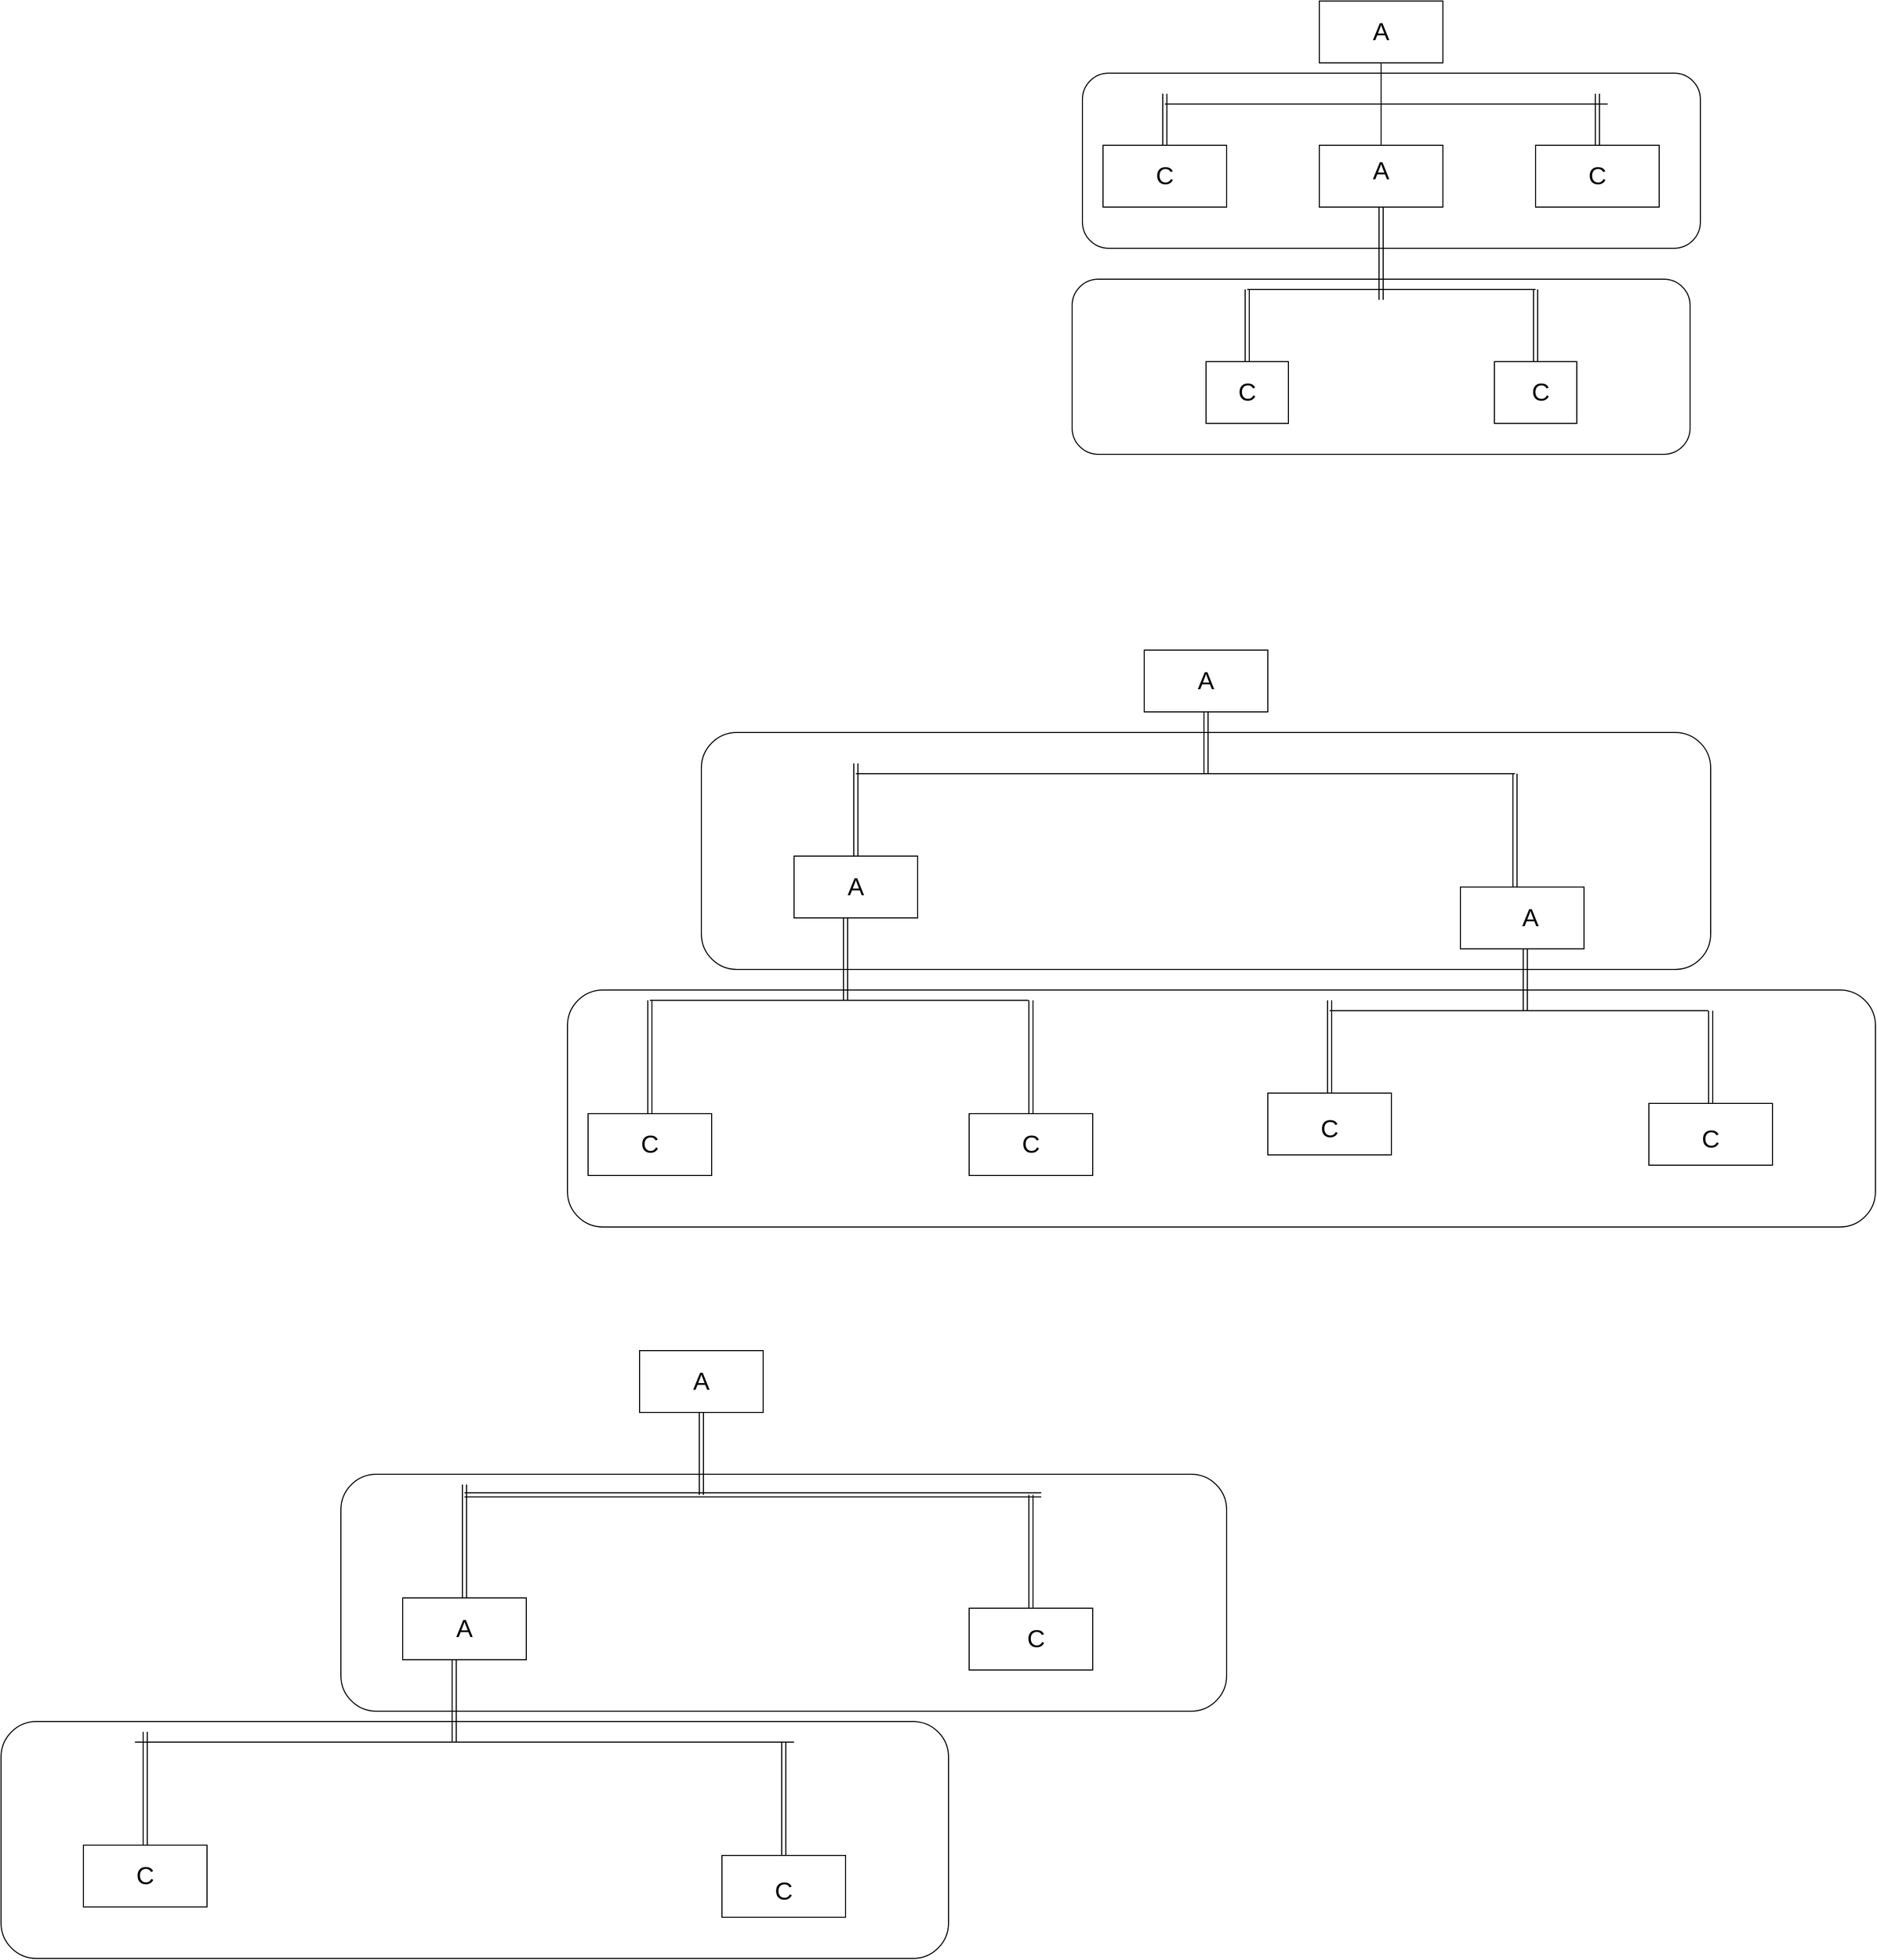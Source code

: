 <mxfile version="27.0.3">
  <diagram name="Página-1" id="PzgKcJgdS4BRo5zgQNFd">
    <mxGraphModel dx="4252" dy="854" grid="1" gridSize="10" guides="1" tooltips="1" connect="1" arrows="1" fold="1" page="1" pageScale="1" pageWidth="827" pageHeight="1169" math="0" shadow="0">
      <root>
        <mxCell id="0" />
        <mxCell id="1" parent="0" />
        <mxCell id="1mkXny4aGShVq_r8HLl9-55" value="" style="rounded=1;whiteSpace=wrap;html=1;fillColor=light-dark(#FFFFFF,#000000);strokeColor=light-dark(#000000,#FF2248);" vertex="1" parent="1">
          <mxGeometry x="-1950" y="1680" width="920" height="230" as="geometry" />
        </mxCell>
        <mxCell id="1mkXny4aGShVq_r8HLl9-54" value="" style="rounded=1;whiteSpace=wrap;html=1;fillColor=light-dark(#FFFFFF,#000000);strokeColor=light-dark(#000000,#FF2248);" vertex="1" parent="1">
          <mxGeometry x="-1620" y="1440" width="860" height="230" as="geometry" />
        </mxCell>
        <mxCell id="1mkXny4aGShVq_r8HLl9-39" value="" style="rounded=1;whiteSpace=wrap;html=1;fillColor=light-dark(#FFFFFF,#000000);strokeColor=light-dark(#000000,#FF2248);" vertex="1" parent="1">
          <mxGeometry x="-1400" y="970" width="1270" height="230" as="geometry" />
        </mxCell>
        <mxCell id="1mkXny4aGShVq_r8HLl9-38" value="" style="rounded=1;whiteSpace=wrap;html=1;fillColor=light-dark(#FFFFFF,#000000);strokeColor=light-dark(#000000,#FF2248);" vertex="1" parent="1">
          <mxGeometry x="-1270" y="720" width="980" height="230" as="geometry" />
        </mxCell>
        <mxCell id="1mkXny4aGShVq_r8HLl9-25" value="" style="rounded=1;whiteSpace=wrap;html=1;fillColor=light-dark(#FFFFFF,#000000);strokeColor=light-dark(#000000,#FF2248);" vertex="1" parent="1">
          <mxGeometry x="-910" y="280" width="600" height="170" as="geometry" />
        </mxCell>
        <mxCell id="1mkXny4aGShVq_r8HLl9-15" value="" style="rounded=1;whiteSpace=wrap;html=1;fillColor=light-dark(#FFFFFF,#000000);strokeColor=light-dark(#000000,#FF2248);" vertex="1" parent="1">
          <mxGeometry x="-900" y="80" width="600" height="170" as="geometry" />
        </mxCell>
        <mxCell id="1mkXny4aGShVq_r8HLl9-2" style="edgeStyle=orthogonalEdgeStyle;rounded=0;orthogonalLoop=1;jettySize=auto;html=1;" edge="1" parent="1" source="1mkXny4aGShVq_r8HLl9-1">
          <mxGeometry relative="1" as="geometry">
            <mxPoint x="-610" y="170" as="targetPoint" />
          </mxGeometry>
        </mxCell>
        <mxCell id="1mkXny4aGShVq_r8HLl9-1" value="" style="rounded=0;whiteSpace=wrap;html=1;" vertex="1" parent="1">
          <mxGeometry x="-670" y="10" width="120" height="60" as="geometry" />
        </mxCell>
        <mxCell id="1mkXny4aGShVq_r8HLl9-3" value="" style="endArrow=none;html=1;rounded=0;" edge="1" parent="1">
          <mxGeometry width="50" height="50" relative="1" as="geometry">
            <mxPoint x="-820" y="110" as="sourcePoint" />
            <mxPoint x="-390" y="110" as="targetPoint" />
            <Array as="points" />
          </mxGeometry>
        </mxCell>
        <mxCell id="1mkXny4aGShVq_r8HLl9-9" style="edgeStyle=orthogonalEdgeStyle;rounded=0;orthogonalLoop=1;jettySize=auto;html=1;shape=link;" edge="1" parent="1" source="1mkXny4aGShVq_r8HLl9-4">
          <mxGeometry relative="1" as="geometry">
            <mxPoint x="-610" y="300" as="targetPoint" />
          </mxGeometry>
        </mxCell>
        <mxCell id="1mkXny4aGShVq_r8HLl9-4" value="" style="rounded=0;whiteSpace=wrap;html=1;" vertex="1" parent="1">
          <mxGeometry x="-670" y="150" width="120" height="60" as="geometry" />
        </mxCell>
        <mxCell id="1mkXny4aGShVq_r8HLl9-7" style="edgeStyle=orthogonalEdgeStyle;rounded=0;orthogonalLoop=1;jettySize=auto;html=1;shape=link;" edge="1" parent="1" source="1mkXny4aGShVq_r8HLl9-5">
          <mxGeometry relative="1" as="geometry">
            <mxPoint x="-820" y="100" as="targetPoint" />
          </mxGeometry>
        </mxCell>
        <mxCell id="1mkXny4aGShVq_r8HLl9-5" value="" style="rounded=0;whiteSpace=wrap;html=1;" vertex="1" parent="1">
          <mxGeometry x="-880" y="150" width="120" height="60" as="geometry" />
        </mxCell>
        <mxCell id="1mkXny4aGShVq_r8HLl9-8" style="edgeStyle=orthogonalEdgeStyle;rounded=0;orthogonalLoop=1;jettySize=auto;html=1;shape=link;" edge="1" parent="1" source="1mkXny4aGShVq_r8HLl9-6">
          <mxGeometry relative="1" as="geometry">
            <mxPoint x="-400" y="100" as="targetPoint" />
          </mxGeometry>
        </mxCell>
        <mxCell id="1mkXny4aGShVq_r8HLl9-6" value="" style="rounded=0;whiteSpace=wrap;html=1;" vertex="1" parent="1">
          <mxGeometry x="-460" y="150" width="120" height="60" as="geometry" />
        </mxCell>
        <mxCell id="1mkXny4aGShVq_r8HLl9-10" value="" style="endArrow=none;html=1;rounded=0;" edge="1" parent="1">
          <mxGeometry width="50" height="50" relative="1" as="geometry">
            <mxPoint x="-740" y="290" as="sourcePoint" />
            <mxPoint x="-460" y="290" as="targetPoint" />
            <Array as="points" />
          </mxGeometry>
        </mxCell>
        <mxCell id="1mkXny4aGShVq_r8HLl9-13" style="edgeStyle=orthogonalEdgeStyle;rounded=0;orthogonalLoop=1;jettySize=auto;html=1;shape=link;" edge="1" parent="1" source="1mkXny4aGShVq_r8HLl9-11">
          <mxGeometry relative="1" as="geometry">
            <mxPoint x="-740" y="290" as="targetPoint" />
          </mxGeometry>
        </mxCell>
        <mxCell id="1mkXny4aGShVq_r8HLl9-11" value="" style="rounded=0;whiteSpace=wrap;html=1;" vertex="1" parent="1">
          <mxGeometry x="-780" y="360" width="80" height="60" as="geometry" />
        </mxCell>
        <mxCell id="1mkXny4aGShVq_r8HLl9-14" style="edgeStyle=orthogonalEdgeStyle;rounded=0;orthogonalLoop=1;jettySize=auto;html=1;shape=link;" edge="1" parent="1" source="1mkXny4aGShVq_r8HLl9-12">
          <mxGeometry relative="1" as="geometry">
            <mxPoint x="-460" y="290" as="targetPoint" />
          </mxGeometry>
        </mxCell>
        <mxCell id="1mkXny4aGShVq_r8HLl9-12" value="" style="rounded=0;whiteSpace=wrap;html=1;" vertex="1" parent="1">
          <mxGeometry x="-500" y="360" width="80" height="60" as="geometry" />
        </mxCell>
        <mxCell id="1mkXny4aGShVq_r8HLl9-19" style="edgeStyle=orthogonalEdgeStyle;rounded=0;orthogonalLoop=1;jettySize=auto;html=1;shape=link;" edge="1" parent="1" source="1mkXny4aGShVq_r8HLl9-18">
          <mxGeometry relative="1" as="geometry">
            <mxPoint x="-780" y="760" as="targetPoint" />
            <Array as="points">
              <mxPoint x="-780" y="760" />
            </Array>
          </mxGeometry>
        </mxCell>
        <mxCell id="1mkXny4aGShVq_r8HLl9-18" value="" style="rounded=0;whiteSpace=wrap;html=1;" vertex="1" parent="1">
          <mxGeometry x="-840" y="640" width="120" height="60" as="geometry" />
        </mxCell>
        <mxCell id="1mkXny4aGShVq_r8HLl9-20" value="" style="endArrow=none;html=1;rounded=0;" edge="1" parent="1">
          <mxGeometry width="50" height="50" relative="1" as="geometry">
            <mxPoint x="-1120" y="760" as="sourcePoint" />
            <mxPoint x="-480" y="760" as="targetPoint" />
          </mxGeometry>
        </mxCell>
        <mxCell id="1mkXny4aGShVq_r8HLl9-22" style="edgeStyle=orthogonalEdgeStyle;rounded=0;orthogonalLoop=1;jettySize=auto;html=1;shape=link;" edge="1" parent="1" source="1mkXny4aGShVq_r8HLl9-21">
          <mxGeometry relative="1" as="geometry">
            <mxPoint x="-1120" y="750" as="targetPoint" />
          </mxGeometry>
        </mxCell>
        <mxCell id="1mkXny4aGShVq_r8HLl9-21" value="" style="rounded=0;whiteSpace=wrap;html=1;" vertex="1" parent="1">
          <mxGeometry x="-1180" y="840" width="120" height="60" as="geometry" />
        </mxCell>
        <mxCell id="1mkXny4aGShVq_r8HLl9-23" style="edgeStyle=orthogonalEdgeStyle;rounded=0;orthogonalLoop=1;jettySize=auto;html=1;shape=link;" edge="1" parent="1" source="1mkXny4aGShVq_r8HLl9-24">
          <mxGeometry relative="1" as="geometry">
            <mxPoint x="-480" y="760" as="targetPoint" />
            <Array as="points">
              <mxPoint x="-480" y="760" />
            </Array>
          </mxGeometry>
        </mxCell>
        <mxCell id="1mkXny4aGShVq_r8HLl9-24" value="" style="rounded=0;whiteSpace=wrap;html=1;" vertex="1" parent="1">
          <mxGeometry x="-533" y="870" width="120" height="60" as="geometry" />
        </mxCell>
        <mxCell id="1mkXny4aGShVq_r8HLl9-26" style="edgeStyle=orthogonalEdgeStyle;rounded=0;orthogonalLoop=1;jettySize=auto;html=1;shape=link;" edge="1" parent="1">
          <mxGeometry relative="1" as="geometry">
            <mxPoint x="-1130" y="980" as="targetPoint" />
            <mxPoint x="-1130" y="900" as="sourcePoint" />
          </mxGeometry>
        </mxCell>
        <mxCell id="1mkXny4aGShVq_r8HLl9-27" value="" style="endArrow=none;html=1;rounded=0;" edge="1" parent="1">
          <mxGeometry width="50" height="50" relative="1" as="geometry">
            <mxPoint x="-1320" y="980" as="sourcePoint" />
            <mxPoint x="-952.5" y="980" as="targetPoint" />
          </mxGeometry>
        </mxCell>
        <mxCell id="1mkXny4aGShVq_r8HLl9-28" style="edgeStyle=orthogonalEdgeStyle;rounded=0;orthogonalLoop=1;jettySize=auto;html=1;shape=link;" edge="1" parent="1" source="1mkXny4aGShVq_r8HLl9-29">
          <mxGeometry relative="1" as="geometry">
            <mxPoint x="-1320" y="980" as="targetPoint" />
          </mxGeometry>
        </mxCell>
        <mxCell id="1mkXny4aGShVq_r8HLl9-29" value="" style="rounded=0;whiteSpace=wrap;html=1;" vertex="1" parent="1">
          <mxGeometry x="-1380" y="1090" width="120" height="60" as="geometry" />
        </mxCell>
        <mxCell id="1mkXny4aGShVq_r8HLl9-30" style="edgeStyle=orthogonalEdgeStyle;rounded=0;orthogonalLoop=1;jettySize=auto;html=1;shape=link;" edge="1" parent="1" source="1mkXny4aGShVq_r8HLl9-31">
          <mxGeometry relative="1" as="geometry">
            <mxPoint x="-950" y="980" as="targetPoint" />
          </mxGeometry>
        </mxCell>
        <mxCell id="1mkXny4aGShVq_r8HLl9-31" value="" style="rounded=0;whiteSpace=wrap;html=1;" vertex="1" parent="1">
          <mxGeometry x="-1010" y="1090" width="120" height="60" as="geometry" />
        </mxCell>
        <mxCell id="1mkXny4aGShVq_r8HLl9-32" style="edgeStyle=orthogonalEdgeStyle;rounded=0;orthogonalLoop=1;jettySize=auto;html=1;shape=link;" edge="1" parent="1">
          <mxGeometry relative="1" as="geometry">
            <mxPoint x="-470" y="990.0" as="targetPoint" />
            <mxPoint x="-470" y="930" as="sourcePoint" />
          </mxGeometry>
        </mxCell>
        <mxCell id="1mkXny4aGShVq_r8HLl9-33" value="" style="endArrow=none;html=1;rounded=0;" edge="1" parent="1">
          <mxGeometry width="50" height="50" relative="1" as="geometry">
            <mxPoint x="-660" y="990" as="sourcePoint" />
            <mxPoint x="-292.5" y="990" as="targetPoint" />
          </mxGeometry>
        </mxCell>
        <mxCell id="1mkXny4aGShVq_r8HLl9-34" style="edgeStyle=orthogonalEdgeStyle;rounded=0;orthogonalLoop=1;jettySize=auto;html=1;shape=link;" edge="1" parent="1" source="1mkXny4aGShVq_r8HLl9-35">
          <mxGeometry relative="1" as="geometry">
            <mxPoint x="-660" y="980" as="targetPoint" />
          </mxGeometry>
        </mxCell>
        <mxCell id="1mkXny4aGShVq_r8HLl9-35" value="" style="rounded=0;whiteSpace=wrap;html=1;" vertex="1" parent="1">
          <mxGeometry x="-720" y="1070" width="120" height="60" as="geometry" />
        </mxCell>
        <mxCell id="1mkXny4aGShVq_r8HLl9-36" style="edgeStyle=orthogonalEdgeStyle;rounded=0;orthogonalLoop=1;jettySize=auto;html=1;shape=link;" edge="1" parent="1" source="1mkXny4aGShVq_r8HLl9-37">
          <mxGeometry relative="1" as="geometry">
            <mxPoint x="-290" y="990" as="targetPoint" />
          </mxGeometry>
        </mxCell>
        <mxCell id="1mkXny4aGShVq_r8HLl9-37" value="" style="rounded=0;whiteSpace=wrap;html=1;" vertex="1" parent="1">
          <mxGeometry x="-350" y="1080" width="120" height="60" as="geometry" />
        </mxCell>
        <mxCell id="1mkXny4aGShVq_r8HLl9-41" style="edgeStyle=orthogonalEdgeStyle;rounded=0;orthogonalLoop=1;jettySize=auto;html=1;shape=link;" edge="1" parent="1" source="1mkXny4aGShVq_r8HLl9-40">
          <mxGeometry relative="1" as="geometry">
            <mxPoint x="-1270" y="1460" as="targetPoint" />
          </mxGeometry>
        </mxCell>
        <mxCell id="1mkXny4aGShVq_r8HLl9-40" value="" style="rounded=0;whiteSpace=wrap;html=1;" vertex="1" parent="1">
          <mxGeometry x="-1330" y="1320" width="120" height="60" as="geometry" />
        </mxCell>
        <mxCell id="1mkXny4aGShVq_r8HLl9-42" value="" style="endArrow=none;html=1;rounded=0;shape=link;" edge="1" parent="1">
          <mxGeometry width="50" height="50" relative="1" as="geometry">
            <mxPoint x="-1500" y="1460" as="sourcePoint" />
            <mxPoint x="-940" y="1460" as="targetPoint" />
          </mxGeometry>
        </mxCell>
        <mxCell id="1mkXny4aGShVq_r8HLl9-44" style="edgeStyle=orthogonalEdgeStyle;rounded=0;orthogonalLoop=1;jettySize=auto;html=1;shape=link;" edge="1" parent="1" source="1mkXny4aGShVq_r8HLl9-43">
          <mxGeometry relative="1" as="geometry">
            <mxPoint x="-950" y="1460" as="targetPoint" />
          </mxGeometry>
        </mxCell>
        <mxCell id="1mkXny4aGShVq_r8HLl9-43" value="" style="rounded=0;whiteSpace=wrap;html=1;" vertex="1" parent="1">
          <mxGeometry x="-1010" y="1570" width="120" height="60" as="geometry" />
        </mxCell>
        <mxCell id="1mkXny4aGShVq_r8HLl9-53" style="edgeStyle=orthogonalEdgeStyle;rounded=0;orthogonalLoop=1;jettySize=auto;html=1;shape=link;" edge="1" parent="1" source="1mkXny4aGShVq_r8HLl9-45">
          <mxGeometry relative="1" as="geometry">
            <mxPoint x="-1500" y="1450" as="targetPoint" />
          </mxGeometry>
        </mxCell>
        <mxCell id="1mkXny4aGShVq_r8HLl9-45" value="" style="rounded=0;whiteSpace=wrap;html=1;" vertex="1" parent="1">
          <mxGeometry x="-1560" y="1560" width="120" height="60" as="geometry" />
        </mxCell>
        <mxCell id="1mkXny4aGShVq_r8HLl9-47" style="edgeStyle=orthogonalEdgeStyle;rounded=0;orthogonalLoop=1;jettySize=auto;html=1;shape=link;" edge="1" parent="1">
          <mxGeometry relative="1" as="geometry">
            <mxPoint x="-1510" y="1700" as="targetPoint" />
            <mxPoint x="-1510" y="1620" as="sourcePoint" />
          </mxGeometry>
        </mxCell>
        <mxCell id="1mkXny4aGShVq_r8HLl9-48" value="" style="endArrow=none;html=1;rounded=0;" edge="1" parent="1">
          <mxGeometry width="50" height="50" relative="1" as="geometry">
            <mxPoint x="-1820" y="1700" as="sourcePoint" />
            <mxPoint x="-1180" y="1700" as="targetPoint" />
          </mxGeometry>
        </mxCell>
        <mxCell id="1mkXny4aGShVq_r8HLl9-49" style="edgeStyle=orthogonalEdgeStyle;rounded=0;orthogonalLoop=1;jettySize=auto;html=1;shape=link;" edge="1" parent="1" source="1mkXny4aGShVq_r8HLl9-50">
          <mxGeometry relative="1" as="geometry">
            <mxPoint x="-1190" y="1700" as="targetPoint" />
          </mxGeometry>
        </mxCell>
        <mxCell id="1mkXny4aGShVq_r8HLl9-50" value="" style="rounded=0;whiteSpace=wrap;html=1;" vertex="1" parent="1">
          <mxGeometry x="-1250" y="1810" width="120" height="60" as="geometry" />
        </mxCell>
        <mxCell id="1mkXny4aGShVq_r8HLl9-51" style="edgeStyle=orthogonalEdgeStyle;rounded=0;orthogonalLoop=1;jettySize=auto;html=1;shape=link;" edge="1" parent="1" source="1mkXny4aGShVq_r8HLl9-52">
          <mxGeometry relative="1" as="geometry">
            <mxPoint x="-1810" y="1690" as="targetPoint" />
          </mxGeometry>
        </mxCell>
        <mxCell id="1mkXny4aGShVq_r8HLl9-52" value="" style="rounded=0;whiteSpace=wrap;html=1;" vertex="1" parent="1">
          <mxGeometry x="-1870" y="1800" width="120" height="60" as="geometry" />
        </mxCell>
        <mxCell id="1mkXny4aGShVq_r8HLl9-56" value="&lt;font style=&quot;font-size: 24px;&quot;&gt;C&lt;/font&gt;" style="text;html=1;align=center;verticalAlign=middle;whiteSpace=wrap;rounded=0;" vertex="1" parent="1">
          <mxGeometry x="-855" y="165" width="70" height="30" as="geometry" />
        </mxCell>
        <mxCell id="1mkXny4aGShVq_r8HLl9-57" value="&lt;font style=&quot;font-size: 24px;&quot;&gt;C&lt;/font&gt;" style="text;html=1;align=center;verticalAlign=middle;whiteSpace=wrap;rounded=0;" vertex="1" parent="1">
          <mxGeometry x="-435" y="165" width="70" height="30" as="geometry" />
        </mxCell>
        <mxCell id="1mkXny4aGShVq_r8HLl9-58" value="&lt;font style=&quot;font-size: 24px;&quot;&gt;C&lt;/font&gt;" style="text;html=1;align=center;verticalAlign=middle;whiteSpace=wrap;rounded=0;" vertex="1" parent="1">
          <mxGeometry x="-775" y="375" width="70" height="30" as="geometry" />
        </mxCell>
        <mxCell id="1mkXny4aGShVq_r8HLl9-59" value="&lt;font style=&quot;font-size: 24px;&quot;&gt;C&lt;/font&gt;" style="text;html=1;align=center;verticalAlign=middle;whiteSpace=wrap;rounded=0;" vertex="1" parent="1">
          <mxGeometry x="-490" y="375" width="70" height="30" as="geometry" />
        </mxCell>
        <mxCell id="1mkXny4aGShVq_r8HLl9-60" value="&lt;font style=&quot;font-size: 24px;&quot;&gt;C&lt;/font&gt;" style="text;html=1;align=center;verticalAlign=middle;whiteSpace=wrap;rounded=0;" vertex="1" parent="1">
          <mxGeometry x="-325" y="1100" width="70" height="30" as="geometry" />
        </mxCell>
        <mxCell id="1mkXny4aGShVq_r8HLl9-61" value="&lt;font style=&quot;font-size: 24px;&quot;&gt;C&lt;/font&gt;" style="text;html=1;align=center;verticalAlign=middle;whiteSpace=wrap;rounded=0;" vertex="1" parent="1">
          <mxGeometry x="-695" y="1090" width="70" height="30" as="geometry" />
        </mxCell>
        <mxCell id="1mkXny4aGShVq_r8HLl9-62" value="&lt;font style=&quot;font-size: 24px;&quot;&gt;C&lt;/font&gt;" style="text;html=1;align=center;verticalAlign=middle;whiteSpace=wrap;rounded=0;" vertex="1" parent="1">
          <mxGeometry x="-985" y="1105" width="70" height="30" as="geometry" />
        </mxCell>
        <mxCell id="1mkXny4aGShVq_r8HLl9-63" value="&lt;font style=&quot;font-size: 24px;&quot;&gt;C&lt;/font&gt;" style="text;html=1;align=center;verticalAlign=middle;whiteSpace=wrap;rounded=0;" vertex="1" parent="1">
          <mxGeometry x="-1355" y="1105" width="70" height="30" as="geometry" />
        </mxCell>
        <mxCell id="1mkXny4aGShVq_r8HLl9-64" value="&lt;font style=&quot;font-size: 24px;&quot;&gt;C&lt;/font&gt;" style="text;html=1;align=center;verticalAlign=middle;whiteSpace=wrap;rounded=0;" vertex="1" parent="1">
          <mxGeometry x="-980" y="1585" width="70" height="30" as="geometry" />
        </mxCell>
        <mxCell id="1mkXny4aGShVq_r8HLl9-65" value="&lt;span style=&quot;font-size: 24px;&quot;&gt;A&lt;/span&gt;" style="text;html=1;align=center;verticalAlign=middle;whiteSpace=wrap;rounded=0;" vertex="1" parent="1">
          <mxGeometry x="-1535" y="1575" width="70" height="30" as="geometry" />
        </mxCell>
        <mxCell id="1mkXny4aGShVq_r8HLl9-66" value="&lt;font style=&quot;font-size: 24px;&quot;&gt;C&lt;/font&gt;" style="text;html=1;align=center;verticalAlign=middle;whiteSpace=wrap;rounded=0;" vertex="1" parent="1">
          <mxGeometry x="-1845" y="1815" width="70" height="30" as="geometry" />
        </mxCell>
        <mxCell id="1mkXny4aGShVq_r8HLl9-67" value="&lt;font style=&quot;font-size: 24px;&quot;&gt;C&lt;/font&gt;" style="text;html=1;align=center;verticalAlign=middle;whiteSpace=wrap;rounded=0;" vertex="1" parent="1">
          <mxGeometry x="-1225" y="1830" width="70" height="30" as="geometry" />
        </mxCell>
        <mxCell id="1mkXny4aGShVq_r8HLl9-68" value="&lt;span style=&quot;font-size: 24px;&quot;&gt;A&lt;/span&gt;" style="text;html=1;align=center;verticalAlign=middle;whiteSpace=wrap;rounded=0;" vertex="1" parent="1">
          <mxGeometry x="-1305" y="1335" width="70" height="30" as="geometry" />
        </mxCell>
        <mxCell id="1mkXny4aGShVq_r8HLl9-69" value="&lt;span style=&quot;font-size: 24px;&quot;&gt;A&lt;/span&gt;" style="text;html=1;align=center;verticalAlign=middle;whiteSpace=wrap;rounded=0;" vertex="1" parent="1">
          <mxGeometry x="-1155" y="855" width="70" height="30" as="geometry" />
        </mxCell>
        <mxCell id="1mkXny4aGShVq_r8HLl9-70" value="&lt;span style=&quot;font-size: 24px;&quot;&gt;A&lt;/span&gt;" style="text;html=1;align=center;verticalAlign=middle;whiteSpace=wrap;rounded=0;" vertex="1" parent="1">
          <mxGeometry x="-500" y="885" width="70" height="30" as="geometry" />
        </mxCell>
        <mxCell id="1mkXny4aGShVq_r8HLl9-71" value="&lt;span style=&quot;font-size: 24px;&quot;&gt;A&lt;/span&gt;" style="text;html=1;align=center;verticalAlign=middle;whiteSpace=wrap;rounded=0;" vertex="1" parent="1">
          <mxGeometry x="-815" y="655" width="70" height="30" as="geometry" />
        </mxCell>
        <mxCell id="1mkXny4aGShVq_r8HLl9-72" value="&lt;span style=&quot;font-size: 24px;&quot;&gt;A&lt;/span&gt;" style="text;html=1;align=center;verticalAlign=middle;whiteSpace=wrap;rounded=0;" vertex="1" parent="1">
          <mxGeometry x="-645" y="160" width="70" height="30" as="geometry" />
        </mxCell>
        <mxCell id="1mkXny4aGShVq_r8HLl9-73" value="&lt;span style=&quot;font-size: 24px;&quot;&gt;A&lt;/span&gt;" style="text;html=1;align=center;verticalAlign=middle;whiteSpace=wrap;rounded=0;" vertex="1" parent="1">
          <mxGeometry x="-645" y="25" width="70" height="30" as="geometry" />
        </mxCell>
      </root>
    </mxGraphModel>
  </diagram>
</mxfile>
